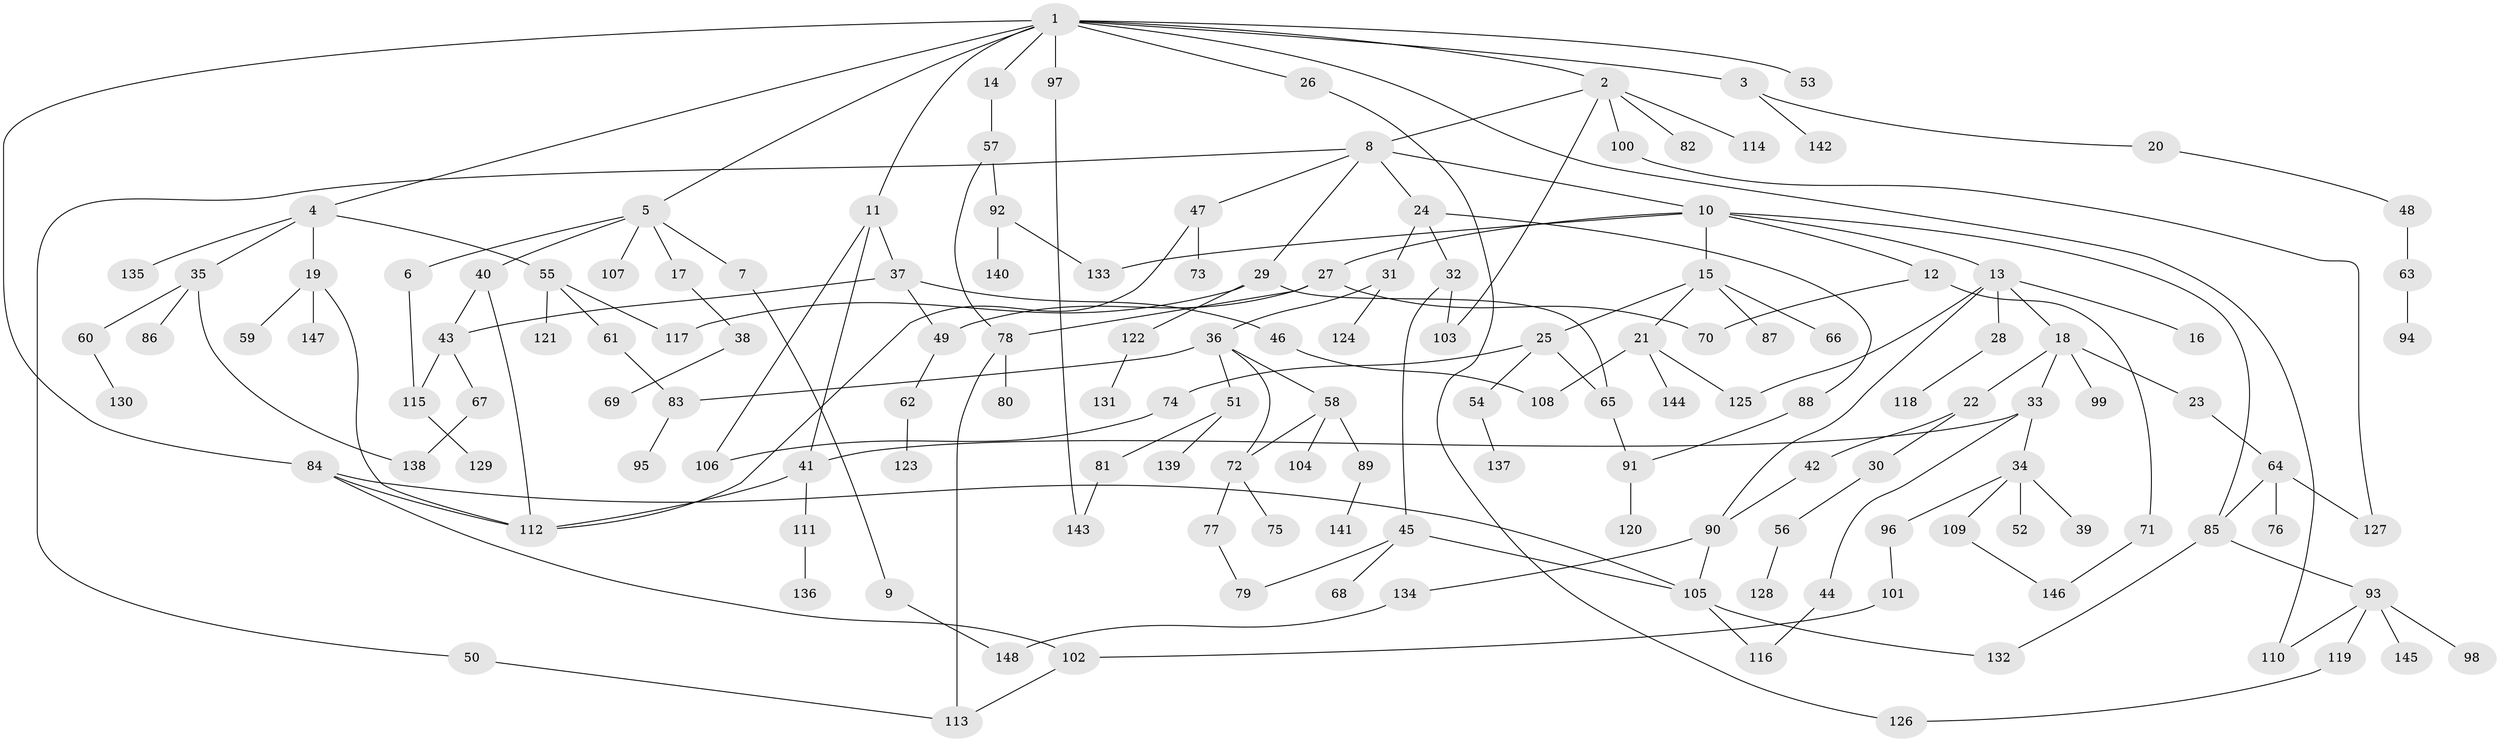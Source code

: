 // Generated by graph-tools (version 1.1) at 2025/41/03/09/25 04:41:50]
// undirected, 148 vertices, 184 edges
graph export_dot {
graph [start="1"]
  node [color=gray90,style=filled];
  1;
  2;
  3;
  4;
  5;
  6;
  7;
  8;
  9;
  10;
  11;
  12;
  13;
  14;
  15;
  16;
  17;
  18;
  19;
  20;
  21;
  22;
  23;
  24;
  25;
  26;
  27;
  28;
  29;
  30;
  31;
  32;
  33;
  34;
  35;
  36;
  37;
  38;
  39;
  40;
  41;
  42;
  43;
  44;
  45;
  46;
  47;
  48;
  49;
  50;
  51;
  52;
  53;
  54;
  55;
  56;
  57;
  58;
  59;
  60;
  61;
  62;
  63;
  64;
  65;
  66;
  67;
  68;
  69;
  70;
  71;
  72;
  73;
  74;
  75;
  76;
  77;
  78;
  79;
  80;
  81;
  82;
  83;
  84;
  85;
  86;
  87;
  88;
  89;
  90;
  91;
  92;
  93;
  94;
  95;
  96;
  97;
  98;
  99;
  100;
  101;
  102;
  103;
  104;
  105;
  106;
  107;
  108;
  109;
  110;
  111;
  112;
  113;
  114;
  115;
  116;
  117;
  118;
  119;
  120;
  121;
  122;
  123;
  124;
  125;
  126;
  127;
  128;
  129;
  130;
  131;
  132;
  133;
  134;
  135;
  136;
  137;
  138;
  139;
  140;
  141;
  142;
  143;
  144;
  145;
  146;
  147;
  148;
  1 -- 2;
  1 -- 3;
  1 -- 4;
  1 -- 5;
  1 -- 11;
  1 -- 14;
  1 -- 26;
  1 -- 53;
  1 -- 84;
  1 -- 97;
  1 -- 110;
  2 -- 8;
  2 -- 82;
  2 -- 100;
  2 -- 114;
  2 -- 103;
  3 -- 20;
  3 -- 142;
  4 -- 19;
  4 -- 35;
  4 -- 55;
  4 -- 135;
  5 -- 6;
  5 -- 7;
  5 -- 17;
  5 -- 40;
  5 -- 107;
  6 -- 115;
  7 -- 9;
  8 -- 10;
  8 -- 24;
  8 -- 29;
  8 -- 47;
  8 -- 50;
  9 -- 148;
  10 -- 12;
  10 -- 13;
  10 -- 15;
  10 -- 27;
  10 -- 133;
  10 -- 85;
  11 -- 37;
  11 -- 41;
  11 -- 106;
  12 -- 71;
  12 -- 70;
  13 -- 16;
  13 -- 18;
  13 -- 28;
  13 -- 90;
  13 -- 125;
  14 -- 57;
  15 -- 21;
  15 -- 25;
  15 -- 66;
  15 -- 87;
  17 -- 38;
  18 -- 22;
  18 -- 23;
  18 -- 33;
  18 -- 99;
  19 -- 59;
  19 -- 147;
  19 -- 112;
  20 -- 48;
  21 -- 108;
  21 -- 144;
  21 -- 125;
  22 -- 30;
  22 -- 42;
  23 -- 64;
  24 -- 31;
  24 -- 32;
  24 -- 88;
  25 -- 54;
  25 -- 74;
  25 -- 65;
  26 -- 126;
  27 -- 70;
  27 -- 78;
  27 -- 49;
  28 -- 118;
  29 -- 65;
  29 -- 117;
  29 -- 122;
  30 -- 56;
  31 -- 36;
  31 -- 124;
  32 -- 45;
  32 -- 103;
  33 -- 34;
  33 -- 41;
  33 -- 44;
  34 -- 39;
  34 -- 52;
  34 -- 96;
  34 -- 109;
  35 -- 60;
  35 -- 86;
  35 -- 138;
  36 -- 51;
  36 -- 58;
  36 -- 83;
  36 -- 72;
  37 -- 43;
  37 -- 46;
  37 -- 49;
  38 -- 69;
  40 -- 43;
  40 -- 112;
  41 -- 111;
  41 -- 112;
  42 -- 90;
  43 -- 67;
  43 -- 115;
  44 -- 116;
  45 -- 68;
  45 -- 105;
  45 -- 79;
  46 -- 108;
  47 -- 73;
  47 -- 112;
  48 -- 63;
  49 -- 62;
  50 -- 113;
  51 -- 81;
  51 -- 139;
  54 -- 137;
  55 -- 61;
  55 -- 121;
  55 -- 117;
  56 -- 128;
  57 -- 78;
  57 -- 92;
  58 -- 72;
  58 -- 89;
  58 -- 104;
  60 -- 130;
  61 -- 83;
  62 -- 123;
  63 -- 94;
  64 -- 76;
  64 -- 85;
  64 -- 127;
  65 -- 91;
  67 -- 138;
  71 -- 146;
  72 -- 75;
  72 -- 77;
  74 -- 106;
  77 -- 79;
  78 -- 80;
  78 -- 113;
  81 -- 143;
  83 -- 95;
  84 -- 105;
  84 -- 102;
  84 -- 112;
  85 -- 93;
  85 -- 132;
  88 -- 91;
  89 -- 141;
  90 -- 134;
  90 -- 105;
  91 -- 120;
  92 -- 140;
  92 -- 133;
  93 -- 98;
  93 -- 119;
  93 -- 145;
  93 -- 110;
  96 -- 101;
  97 -- 143;
  100 -- 127;
  101 -- 102;
  102 -- 113;
  105 -- 116;
  105 -- 132;
  109 -- 146;
  111 -- 136;
  115 -- 129;
  119 -- 126;
  122 -- 131;
  134 -- 148;
}
